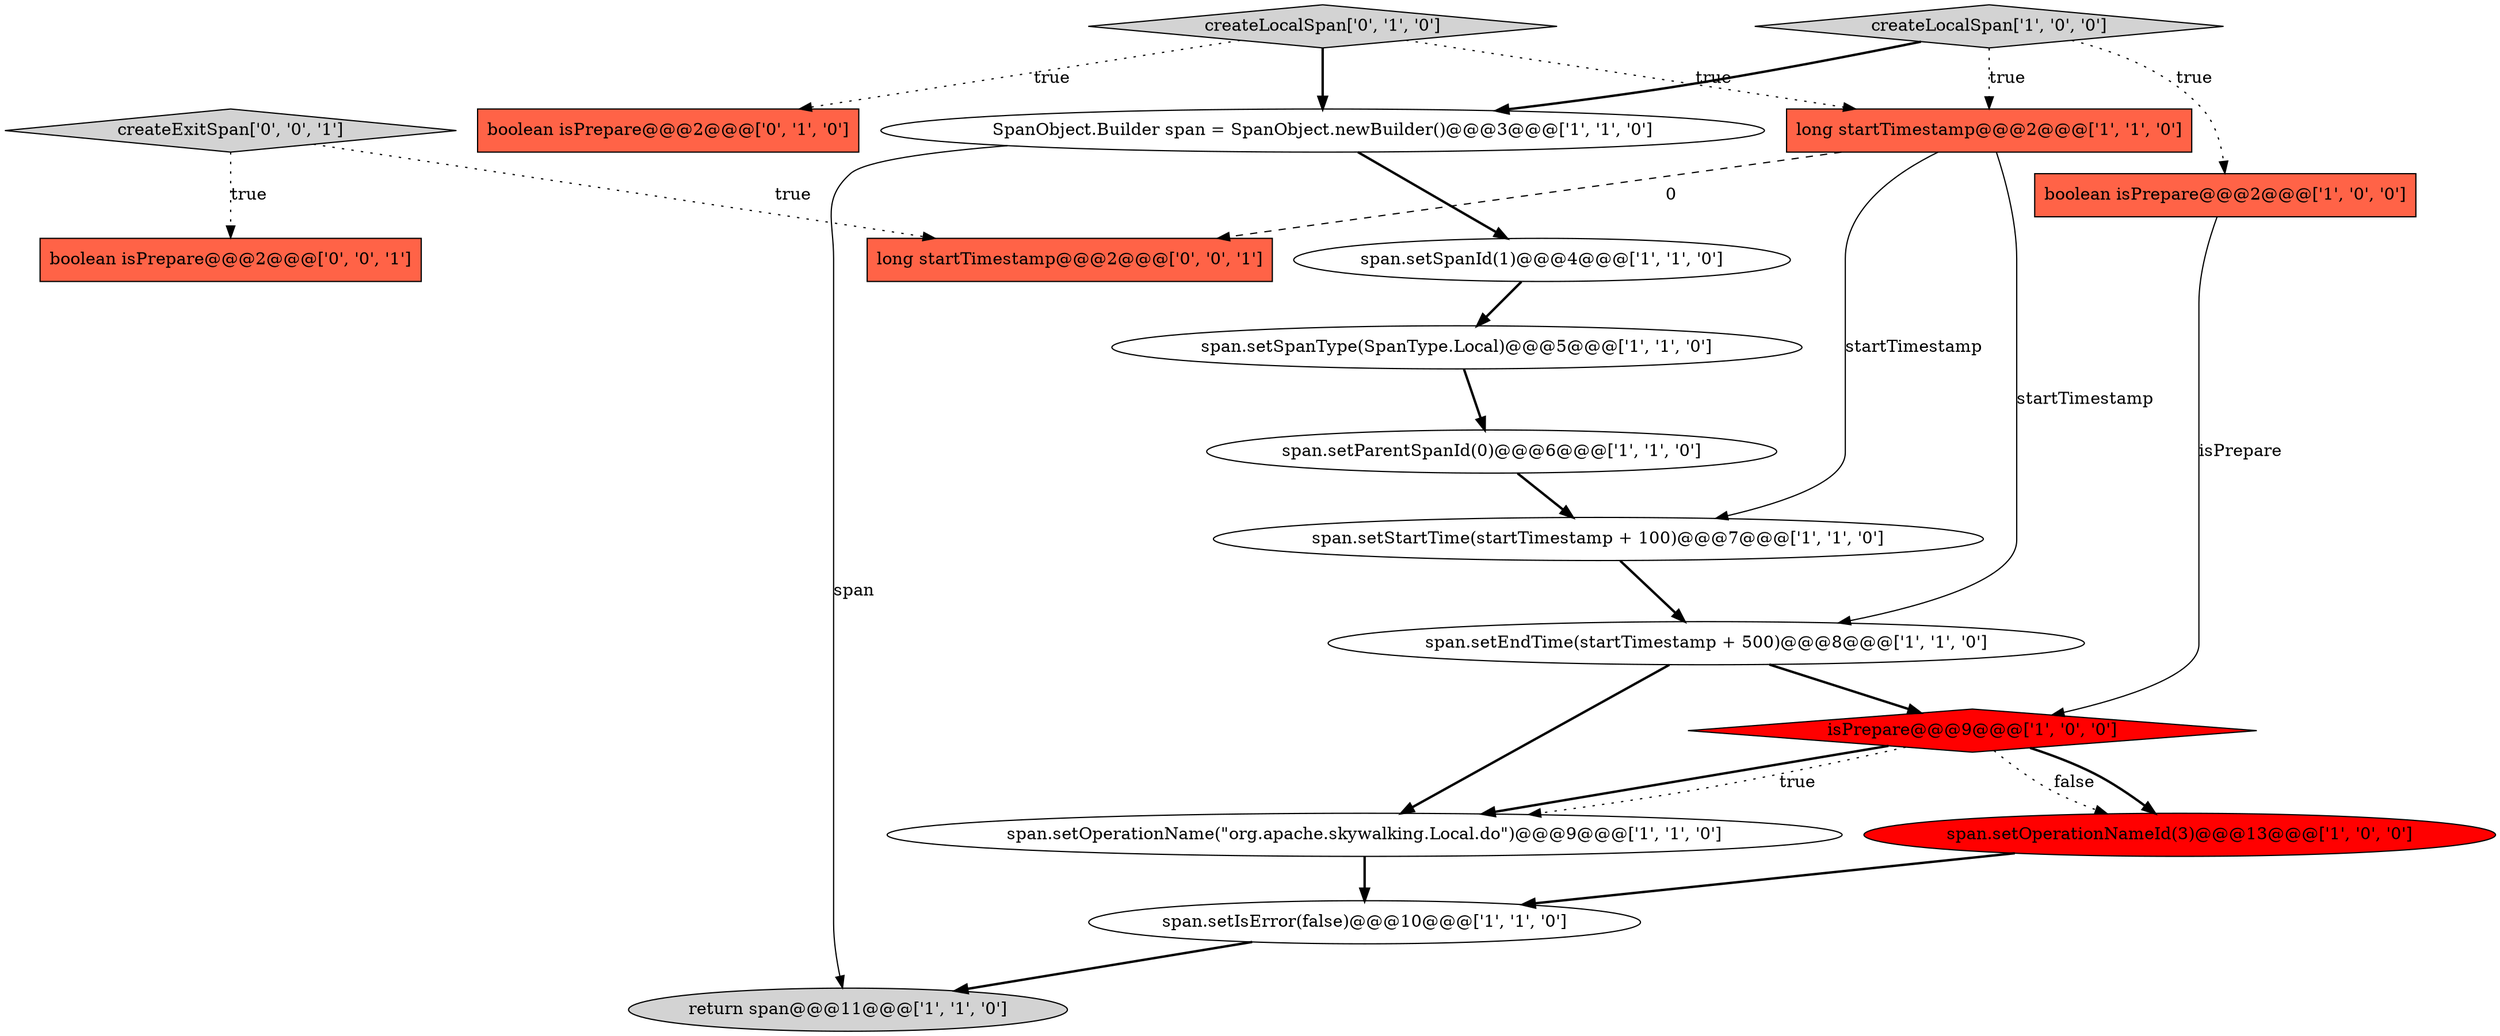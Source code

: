digraph {
2 [style = filled, label = "span.setEndTime(startTimestamp + 500)@@@8@@@['1', '1', '0']", fillcolor = white, shape = ellipse image = "AAA0AAABBB1BBB"];
1 [style = filled, label = "span.setOperationName(\"org.apache.skywalking.Local.do\")@@@9@@@['1', '1', '0']", fillcolor = white, shape = ellipse image = "AAA0AAABBB1BBB"];
15 [style = filled, label = "createLocalSpan['0', '1', '0']", fillcolor = lightgray, shape = diamond image = "AAA0AAABBB2BBB"];
6 [style = filled, label = "span.setIsError(false)@@@10@@@['1', '1', '0']", fillcolor = white, shape = ellipse image = "AAA0AAABBB1BBB"];
11 [style = filled, label = "return span@@@11@@@['1', '1', '0']", fillcolor = lightgray, shape = ellipse image = "AAA0AAABBB1BBB"];
3 [style = filled, label = "span.setOperationNameId(3)@@@13@@@['1', '0', '0']", fillcolor = red, shape = ellipse image = "AAA1AAABBB1BBB"];
8 [style = filled, label = "isPrepare@@@9@@@['1', '0', '0']", fillcolor = red, shape = diamond image = "AAA1AAABBB1BBB"];
0 [style = filled, label = "boolean isPrepare@@@2@@@['1', '0', '0']", fillcolor = tomato, shape = box image = "AAA0AAABBB1BBB"];
4 [style = filled, label = "SpanObject.Builder span = SpanObject.newBuilder()@@@3@@@['1', '1', '0']", fillcolor = white, shape = ellipse image = "AAA0AAABBB1BBB"];
7 [style = filled, label = "long startTimestamp@@@2@@@['1', '1', '0']", fillcolor = tomato, shape = box image = "AAA0AAABBB1BBB"];
14 [style = filled, label = "boolean isPrepare@@@2@@@['0', '1', '0']", fillcolor = tomato, shape = box image = "AAA0AAABBB2BBB"];
17 [style = filled, label = "long startTimestamp@@@2@@@['0', '0', '1']", fillcolor = tomato, shape = box image = "AAA0AAABBB3BBB"];
12 [style = filled, label = "span.setSpanType(SpanType.Local)@@@5@@@['1', '1', '0']", fillcolor = white, shape = ellipse image = "AAA0AAABBB1BBB"];
18 [style = filled, label = "createExitSpan['0', '0', '1']", fillcolor = lightgray, shape = diamond image = "AAA0AAABBB3BBB"];
9 [style = filled, label = "createLocalSpan['1', '0', '0']", fillcolor = lightgray, shape = diamond image = "AAA0AAABBB1BBB"];
13 [style = filled, label = "span.setStartTime(startTimestamp + 100)@@@7@@@['1', '1', '0']", fillcolor = white, shape = ellipse image = "AAA0AAABBB1BBB"];
16 [style = filled, label = "boolean isPrepare@@@2@@@['0', '0', '1']", fillcolor = tomato, shape = box image = "AAA0AAABBB3BBB"];
10 [style = filled, label = "span.setSpanId(1)@@@4@@@['1', '1', '0']", fillcolor = white, shape = ellipse image = "AAA0AAABBB1BBB"];
5 [style = filled, label = "span.setParentSpanId(0)@@@6@@@['1', '1', '0']", fillcolor = white, shape = ellipse image = "AAA0AAABBB1BBB"];
4->10 [style = bold, label=""];
4->11 [style = solid, label="span"];
8->3 [style = dotted, label="false"];
9->0 [style = dotted, label="true"];
12->5 [style = bold, label=""];
18->16 [style = dotted, label="true"];
7->17 [style = dashed, label="0"];
2->1 [style = bold, label=""];
9->4 [style = bold, label=""];
8->3 [style = bold, label=""];
0->8 [style = solid, label="isPrepare"];
3->6 [style = bold, label=""];
15->14 [style = dotted, label="true"];
15->7 [style = dotted, label="true"];
8->1 [style = bold, label=""];
8->1 [style = dotted, label="true"];
1->6 [style = bold, label=""];
10->12 [style = bold, label=""];
6->11 [style = bold, label=""];
5->13 [style = bold, label=""];
7->13 [style = solid, label="startTimestamp"];
15->4 [style = bold, label=""];
18->17 [style = dotted, label="true"];
9->7 [style = dotted, label="true"];
7->2 [style = solid, label="startTimestamp"];
2->8 [style = bold, label=""];
13->2 [style = bold, label=""];
}

